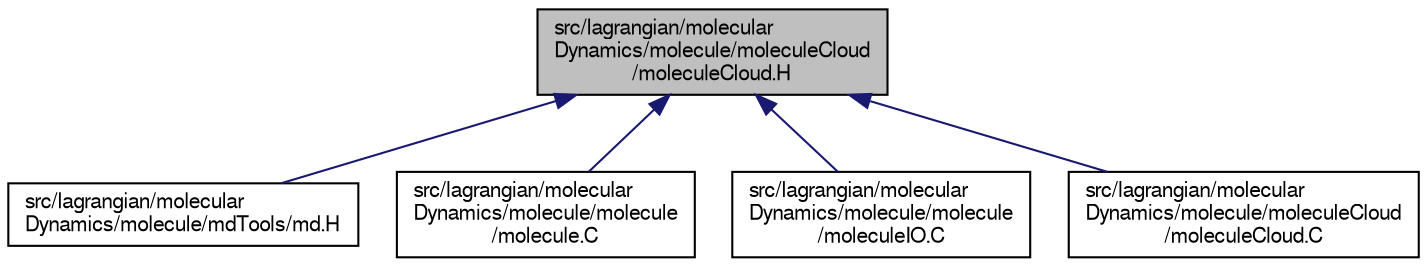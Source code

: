 digraph "src/lagrangian/molecularDynamics/molecule/moleculeCloud/moleculeCloud.H"
{
  bgcolor="transparent";
  edge [fontname="FreeSans",fontsize="10",labelfontname="FreeSans",labelfontsize="10"];
  node [fontname="FreeSans",fontsize="10",shape=record];
  Node319 [label="src/lagrangian/molecular\lDynamics/molecule/moleculeCloud\l/moleculeCloud.H",height=0.2,width=0.4,color="black", fillcolor="grey75", style="filled", fontcolor="black"];
  Node319 -> Node320 [dir="back",color="midnightblue",fontsize="10",style="solid",fontname="FreeSans"];
  Node320 [label="src/lagrangian/molecular\lDynamics/molecule/mdTools/md.H",height=0.2,width=0.4,color="black",URL="$a06419.html"];
  Node319 -> Node321 [dir="back",color="midnightblue",fontsize="10",style="solid",fontname="FreeSans"];
  Node321 [label="src/lagrangian/molecular\lDynamics/molecule/molecule\l/molecule.C",height=0.2,width=0.4,color="black",URL="$a06437.html"];
  Node319 -> Node322 [dir="back",color="midnightblue",fontsize="10",style="solid",fontname="FreeSans"];
  Node322 [label="src/lagrangian/molecular\lDynamics/molecule/molecule\l/moleculeIO.C",height=0.2,width=0.4,color="black",URL="$a06446.html"];
  Node319 -> Node323 [dir="back",color="midnightblue",fontsize="10",style="solid",fontname="FreeSans"];
  Node323 [label="src/lagrangian/molecular\lDynamics/molecule/moleculeCloud\l/moleculeCloud.C",height=0.2,width=0.4,color="black",URL="$a06449.html"];
}
